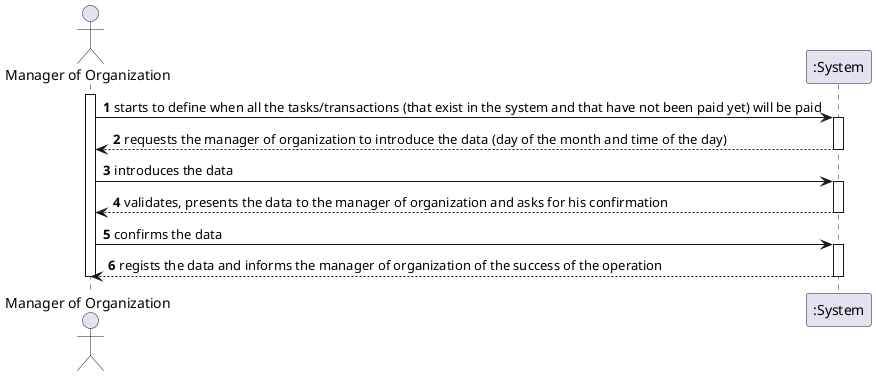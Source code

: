 @startuml

autonumber
actor "Manager of Organization" as MAN

participant ":System" as SIST

activate MAN

    MAN -> SIST : starts to define when all the tasks/transactions (that exist in the system and that have not been paid yet) will be paid

    activate SIST
    SIST --> MAN : requests the manager of organization to introduce the data (day of the month and time of the day)
    deactivate SIST

    MAN -> SIST: introduces the data

    activate SIST
        SIST --> MAN : validates, presents the data to the manager of organization and asks for his confirmation
    deactivate SIST

    MAN -> SIST : confirms the data

    activate SIST
        SIST --> MAN: regists the data and informs the manager of organization of the success of the operation
    deactivate SIST


deactivate MAN

@enduml

